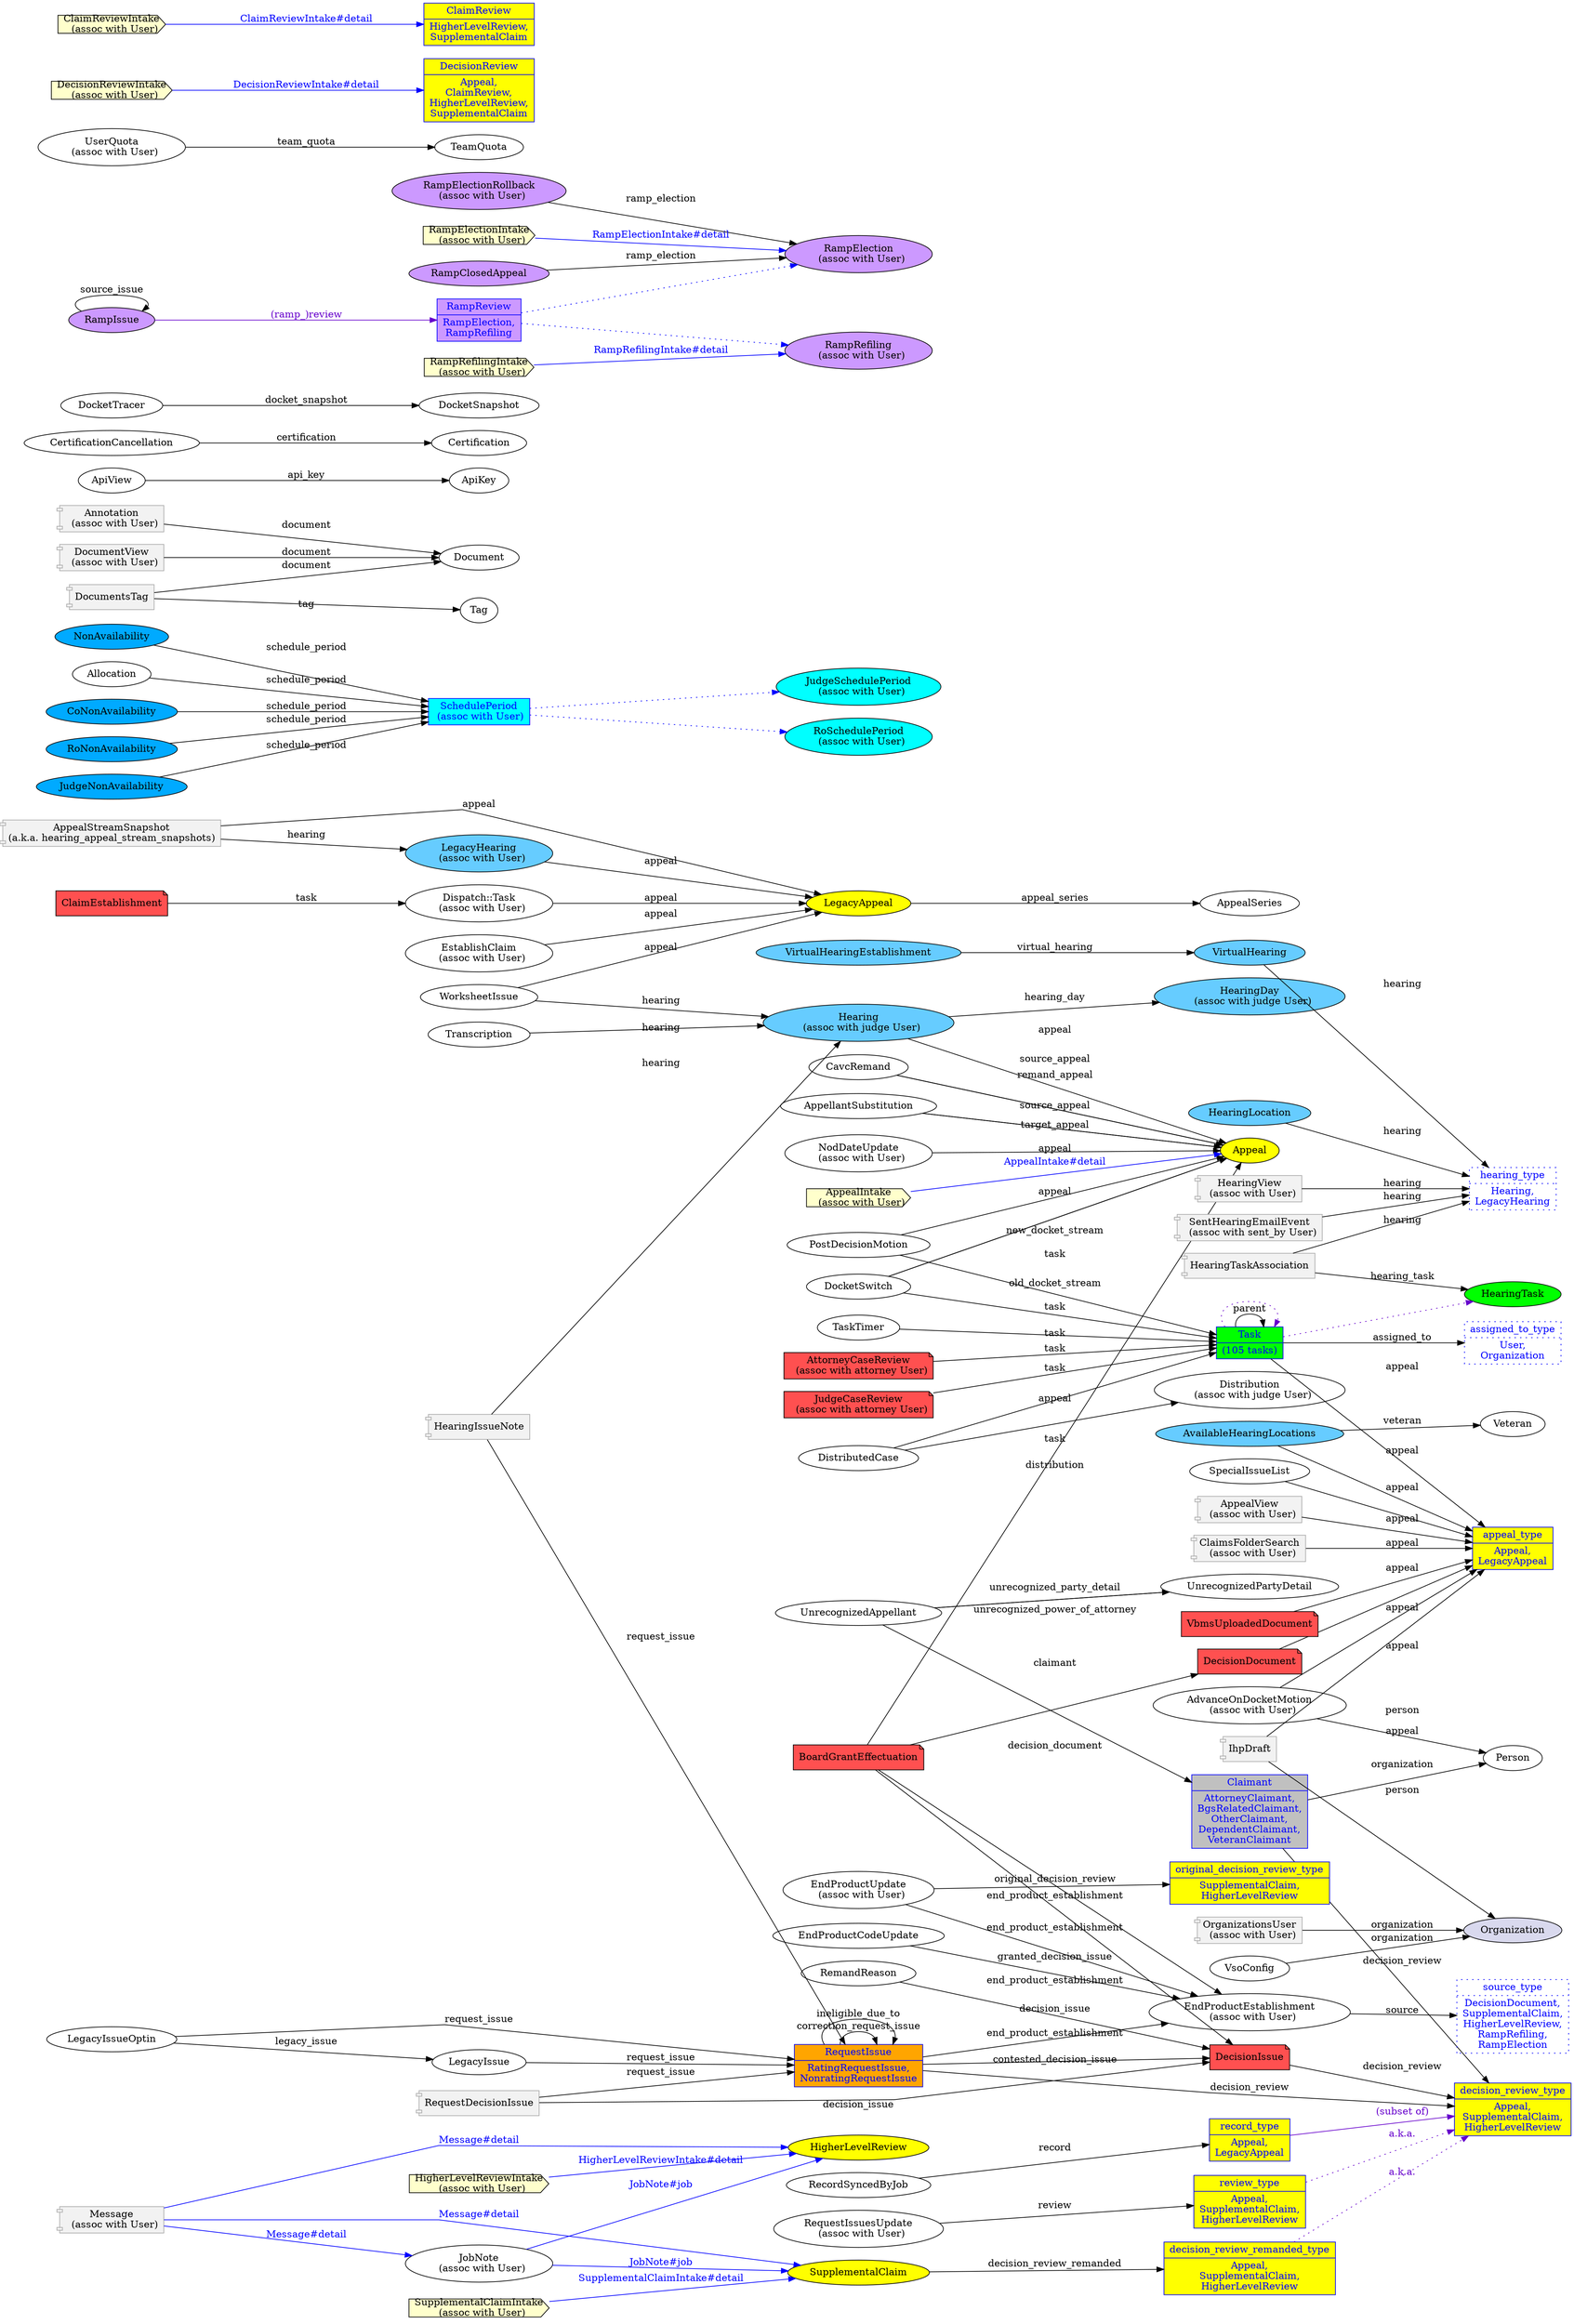 digraph belongs_to_erd {
	graph [bb="0,0,1795.7,3381",
		rankdir=LR,
		splines=line
	];
	node [label="\N"];
	AppealSeries	[
		label=AppealSeries,
		];
	LegacyAppeal	[fillcolor=yellow,
		label=LegacyAppeal,
		style=filled,
		];
	LegacyAppeal -> AppealSeries	[label=appeal_series,
		];
	HearingTask	[fillcolor=green,
		label=HearingTask,
		style=filled,
		];
	HearingTaskAssociation	[color="#aaaaaa",
		fillcolor="#f2f2f2",
		label=HearingTaskAssociation,
		shape=component,
		style=filled,
		];
	HearingTaskAssociation -> HearingTask	[label=hearing_task,
		];
	hearing_type	[color=blue,
		fontcolor=blue,
		label="hearing_type|Hearing,\nLegacyHearing",
		shape=record,
		style=dotted,
		];
	HearingTaskAssociation -> hearing_type	[label=hearing,
		];
	SchedulePeriod	[color=blue,
		fillcolor=cyan,
		fontcolor=blue,
		label="SchedulePeriod\n  (assoc with User)",
		shape=record,
		style=filled,
		];
	JudgeSchedulePeriod	[fillcolor=cyan,
		label="JudgeSchedulePeriod\n  (assoc with User)",
		style=filled,
		];
	SchedulePeriod -> JudgeSchedulePeriod	[color=blue,
		style=dotted];
	RoSchedulePeriod	[fillcolor=cyan,
		label="RoSchedulePeriod\n  (assoc with User)",
		style=filled,
		];
	SchedulePeriod -> RoSchedulePeriod	[color=blue,
		style=dotted];
	NonAvailability	[fillcolor="#00aaff",
		label=NonAvailability,
		style=filled,
		];
	NonAvailability -> SchedulePeriod	[label=schedule_period,
		];
	DecisionIssue	[fillcolor="#ff5050",
		label=DecisionIssue,
		shape=note,
		style=filled,
		];
	decision_review_type	[color=blue,
		fillcolor=yellow,
		fontcolor=blue,
		label="decision_review_type|Appeal,\nSupplementalClaim,\nHigherLevelReview",
		shape=record,
		style=filled,
		];
	DecisionIssue -> decision_review_type	[label=decision_review,
		];
	RemandReason	[
		label=RemandReason,
		];
	RemandReason -> DecisionIssue	[label=decision_issue,
		];
	Task	[color=blue,
		fillcolor=green,
		fontcolor=blue,
		label="Task|(105 tasks)",
		shape=record,
		style=filled,
		];
	Task -> HearingTask	[color="#6600cc",
		fontcolor="#6600cc",
		style=dotted];
	Task -> Task	[label=parent,
		];
	Task -> Task	[color="#6600cc",
		fontcolor="#6600cc",
		style=dotted];
	assigned_to_type	[color=blue,
		fontcolor=blue,
		label="assigned_to_type|User,\nOrganization",
		shape=record,
		style=dotted,
		];
	Task -> assigned_to_type	[label=assigned_to,
		];
	appeal_type	[color=blue,
		fillcolor=yellow,
		fontcolor=blue,
		label="appeal_type|Appeal,\nLegacyAppeal",
		shape=record,
		style=filled,
		];
	Task -> appeal_type	[label=appeal,
		];
	HearingDay	[fillcolor="#66ccff",
		label="HearingDay\n  (assoc with judge User)",
		style=filled,
		];
	"Dispatch::Task"	[
		label="Dispatch::Task\n  (assoc with User)",
		];
	"Dispatch::Task" -> LegacyAppeal	[label=appeal,
		];
	Person	[
		label=Person,
		];
	AdvanceOnDocketMotion	[
		label="AdvanceOnDocketMotion\n  (assoc with User)",
		];
	AdvanceOnDocketMotion -> appeal_type	[label=appeal,
		];
	AdvanceOnDocketMotion -> Person	[label=person,
		];
	Document	[
		label=Document,
		];
	Annotation	[color="#aaaaaa",
		fillcolor="#f2f2f2",
		label="Annotation\n  (assoc with User)",
		shape=component,
		style=filled,
		];
	Annotation -> Document	[label=document,
		];
	ApiKey	[
		label=ApiKey,
		];
	ApiView	[
		label=ApiView,
		];
	ApiView -> ApiKey	[label=api_key,
		];
	LegacyHearing	[fillcolor="#66ccff",
		label="LegacyHearing\n  (assoc with User)",
		style=filled,
		];
	LegacyHearing -> LegacyAppeal	[label=appeal,
		];
	AppealStreamSnapshot	[color="#aaaaaa",
		fillcolor="#f2f2f2",
		label="AppealStreamSnapshot\n(a.k.a. hearing_appeal_stream_snapshots)",
		shape=component,
		style=filled,
		];
	AppealStreamSnapshot -> LegacyAppeal	[label=appeal,
		];
	AppealStreamSnapshot -> LegacyHearing	[label=hearing,
		];
	AppealView	[color="#aaaaaa",
		fillcolor="#f2f2f2",
		label="AppealView\n  (assoc with User)",
		shape=component,
		style=filled,
		];
	AppealView -> appeal_type	[label=appeal,
		];
	Appeal	[fillcolor=yellow,
		label=Appeal,
		style=filled,
		];
	AppellantSubstitution	[
		label=AppellantSubstitution,
		];
	AppellantSubstitution -> Appeal	[label=source_appeal,
		];
	AppellantSubstitution -> Appeal	[label=target_appeal,
		];
	AttorneyCaseReview	[fillcolor="#ff5050",
		label="AttorneyCaseReview\n  (assoc with attorney User)",
		shape=note,
		style=filled,
		];
	AttorneyCaseReview -> Task	[label=task,
		];
	Claimant	[color=blue,
		fillcolor=gray,
		fontcolor=blue,
		label="Claimant|AttorneyClaimant,\nBgsRelatedClaimant,\nOtherClaimant,\nDependentClaimant,\nVeteranClaimant",
		shape=record,
		style=filled,
		];
	Claimant -> Person	[label=person,
		];
	Claimant -> decision_review_type	[label=decision_review,
		];
	BoardGrantEffectuation	[fillcolor="#ff5050",
		label=BoardGrantEffectuation,
		shape=note,
		style=filled,
		];
	BoardGrantEffectuation -> DecisionIssue	[label=granted_decision_issue,
		];
	BoardGrantEffectuation -> Appeal	[label=appeal,
		];
	DecisionDocument	[fillcolor="#ff5050",
		label=DecisionDocument,
		shape=note,
		style=filled,
		];
	BoardGrantEffectuation -> DecisionDocument	[label=decision_document,
		];
	EndProductEstablishment	[
		label="EndProductEstablishment\n  (assoc with User)",
		];
	BoardGrantEffectuation -> EndProductEstablishment	[label=end_product_establishment,
		];
	DecisionDocument -> appeal_type	[label=appeal,
		];
	source_type	[color=blue,
		fontcolor=blue,
		label="source_type|DecisionDocument,\nSupplementalClaim,\nHigherLevelReview,\nRampRefiling,\nRampElection",
		shape=record,
		style=dotted,
		];
	EndProductEstablishment -> source_type	[label=source,
		];
	CavcRemand	[
		label=CavcRemand,
		];
	CavcRemand -> Appeal	[label=source_appeal,
		];
	CavcRemand -> Appeal	[label=remand_appeal,
		];
	Certification	[
		label=Certification,
		];
	CertificationCancellation	[
		label=CertificationCancellation,
		];
	CertificationCancellation -> Certification	[label=certification,
		];
	ClaimEstablishment	[fillcolor="#ff5050",
		label=ClaimEstablishment,
		shape=note,
		style=filled,
		];
	ClaimEstablishment -> "Dispatch::Task"	[label=task,
		];
	ClaimsFolderSearch	[color="#aaaaaa",
		fillcolor="#f2f2f2",
		label="ClaimsFolderSearch\n  (assoc with User)",
		shape=component,
		style=filled,
		];
	ClaimsFolderSearch -> appeal_type	[label=appeal,
		];
	Distribution	[
		label="Distribution\n  (assoc with judge User)",
		];
	DistributedCase	[
		label=DistributedCase,
		];
	DistributedCase -> Task	[label=task,
		];
	DistributedCase -> Distribution	[label=distribution,
		];
	DocketSwitch	[
		label=DocketSwitch,
		];
	DocketSwitch -> Task	[label=task,
		];
	DocketSwitch -> Appeal	[label=old_docket_stream,
		];
	DocketSwitch -> Appeal	[label=new_docket_stream,
		];
	DocketSnapshot	[
		label=DocketSnapshot,
		];
	DocketTracer	[
		label=DocketTracer,
		];
	DocketTracer -> DocketSnapshot	[label=docket_snapshot,
		];
	DocumentView	[color="#aaaaaa",
		fillcolor="#f2f2f2",
		label="DocumentView\n  (assoc with User)",
		shape=component,
		style=filled,
		];
	DocumentView -> Document	[label=document,
		];
	DocumentsTag	[color="#aaaaaa",
		fillcolor="#f2f2f2",
		label=DocumentsTag,
		shape=component,
		style=filled,
		];
	DocumentsTag -> Document	[label=document,
		];
	Tag	[
		label=Tag,
		];
	DocumentsTag -> Tag	[label=tag,
		];
	EndProductCodeUpdate	[
		label=EndProductCodeUpdate,
		];
	EndProductCodeUpdate -> EndProductEstablishment	[label=end_product_establishment,
		];
	EndProductUpdate	[
		label="EndProductUpdate\n  (assoc with User)",
		];
	EndProductUpdate -> EndProductEstablishment	[label=end_product_establishment,
		];
	original_decision_review_type	[color=blue,
		fillcolor=yellow,
		fontcolor=blue,
		label="original_decision_review_type|SupplementalClaim,\nHigherLevelReview",
		shape=record,
		style=filled,
		];
	EndProductUpdate -> original_decision_review_type	[label=original_decision_review,
		];
	Hearing	[fillcolor="#66ccff",
		label="Hearing\n  (assoc with judge User)",
		style=filled,
		];
	Hearing -> HearingDay	[label=hearing_day,
		];
	Hearing -> Appeal	[label=appeal,
		];
	RequestIssue	[color=blue,
		fillcolor=orange,
		fontcolor=blue,
		label="RequestIssue|RatingRequestIssue,\nNonratingRequestIssue",
		shape=record,
		style=filled,
		];
	RequestIssue -> DecisionIssue	[label=contested_decision_issue,
		];
	RequestIssue -> decision_review_type	[label=decision_review,
		];
	RequestIssue -> EndProductEstablishment	[label=end_product_establishment,
		];
	RequestIssue -> RequestIssue	[label=correction_request_issue,
		];
	RequestIssue -> RequestIssue	[label=ineligible_due_to,
		];
	HearingIssueNote	[color="#aaaaaa",
		fillcolor="#f2f2f2",
		label=HearingIssueNote,
		shape=component,
		style=filled,
		];
	HearingIssueNote -> Hearing	[label=hearing,
		];
	HearingIssueNote -> RequestIssue	[label=request_issue,
		];
	HearingLocation	[fillcolor="#66ccff",
		label=HearingLocation,
		style=filled,
		];
	HearingLocation -> hearing_type	[label=hearing,
		];
	HearingView	[color="#aaaaaa",
		fillcolor="#f2f2f2",
		label="HearingView\n  (assoc with User)",
		shape=component,
		style=filled,
		];
	HearingView -> hearing_type	[label=hearing,
		];
	Allocation	[
		label=Allocation,
		];
	Allocation -> SchedulePeriod	[label=schedule_period,
		];
	Veteran	[
		label=Veteran,
		];
	AvailableHearingLocations	[fillcolor="#66ccff",
		label=AvailableHearingLocations,
		style=filled,
		];
	AvailableHearingLocations -> appeal_type	[label=appeal,
		];
	AvailableHearingLocations -> Veteran	[label=veteran,
		];
	SentHearingEmailEvent	[color="#aaaaaa",
		fillcolor="#f2f2f2",
		label="SentHearingEmailEvent\n  (assoc with sent_by User)",
		shape=component,
		style=filled,
		];
	SentHearingEmailEvent -> hearing_type	[label=hearing,
		];
	Transcription	[
		label=Transcription,
		];
	Transcription -> Hearing	[label=hearing,
		];
	VirtualHearing	[fillcolor="#66ccff",
		label=VirtualHearing,
		style=filled,
		];
	VirtualHearing -> hearing_type	[label=hearing,
		];
	VirtualHearingEstablishment	[fillcolor="#66ccff",
		label=VirtualHearingEstablishment,
		style=filled,
		];
	VirtualHearingEstablishment -> VirtualHearing	[label=virtual_hearing,
		];
	IhpDraft	[color="#aaaaaa",
		fillcolor="#f2f2f2",
		label=IhpDraft,
		shape=component,
		style=filled,
		];
	IhpDraft -> appeal_type	[label=appeal,
		];
	Organization	[fillcolor="#d9d9ee",
		label=Organization,
		style=filled,
		];
	IhpDraft -> Organization	[label=organization,
		];
	JobNote	[
		label="JobNote\n  (assoc with User)",
		];
	SupplementalClaim	[fillcolor=yellow,
		label=SupplementalClaim,
		style=filled,
		];
	JobNote -> SupplementalClaim	[color=blue,
		fontcolor=blue,
		label="JobNote#job",
		];
	HigherLevelReview	[fillcolor=yellow,
		label=HigherLevelReview,
		style=filled,
		];
	JobNote -> HigherLevelReview	[color=blue,
		fontcolor=blue,
		label="JobNote#job",
		];
	JudgeCaseReview	[fillcolor="#ff5050",
		label="JudgeCaseReview\n  (assoc with attorney User)",
		shape=note,
		style=filled,
		];
	JudgeCaseReview -> Task	[label=task,
		];
	LegacyIssue	[
		label=LegacyIssue,
		];
	LegacyIssue -> RequestIssue	[label=request_issue,
		];
	LegacyIssueOptin	[
		label=LegacyIssueOptin,
		];
	LegacyIssueOptin -> RequestIssue	[label=request_issue,
		];
	LegacyIssueOptin -> LegacyIssue	[label=legacy_issue,
		];
	Message	[color="#aaaaaa",
		fillcolor="#f2f2f2",
		label="Message\n  (assoc with User)",
		shape=component,
		style=filled,
		];
	Message -> JobNote	[color=blue,
		fontcolor=blue,
		label="Message#detail",
		];
	Message -> SupplementalClaim	[color=blue,
		fontcolor=blue,
		label="Message#detail",
		];
	Message -> HigherLevelReview	[color=blue,
		fontcolor=blue,
		label="Message#detail",
		];
	NodDateUpdate	[
		label="NodDateUpdate\n  (assoc with User)",
		];
	NodDateUpdate -> Appeal	[label=appeal,
		];
	OrganizationsUser	[color="#aaaaaa",
		fillcolor="#f2f2f2",
		label="OrganizationsUser\n  (assoc with User)",
		shape=component,
		style=filled,
		];
	OrganizationsUser -> Organization	[label=organization,
		];
	PostDecisionMotion	[
		label=PostDecisionMotion,
		];
	PostDecisionMotion -> Task	[label=task,
		];
	PostDecisionMotion -> Appeal	[label=appeal,
		];
	RampElection	[fillcolor="#cc99ff",
		label="RampElection\n  (assoc with User)",
		style=filled,
		];
	RampClosedAppeal	[fillcolor="#cc99ff",
		label=RampClosedAppeal,
		style=filled,
		];
	RampClosedAppeal -> RampElection	[label=ramp_election,
		];
	RampReview	[color=blue,
		fillcolor="#cc99ff",
		fontcolor=blue,
		label="RampReview|RampElection,\nRampRefiling",
		shape=record,
		style=filled,
		];
	RampReview -> RampElection	[color=blue,
		style=dotted];
	RampRefiling	[fillcolor="#cc99ff",
		label="RampRefiling\n  (assoc with User)",
		style=filled,
		];
	RampReview -> RampRefiling	[color=blue,
		style=dotted];
	RampElectionRollback	[fillcolor="#cc99ff",
		label="RampElectionRollback\n  (assoc with User)",
		style=filled,
		];
	RampElectionRollback -> RampElection	[label=ramp_election,
		];
	RampIssue	[fillcolor="#cc99ff",
		label=RampIssue,
		style=filled,
		];
	RampIssue -> RampReview	[color="#6600cc",
		fontcolor="#6600cc",
		label="(ramp_)review",
		];
	RampIssue -> RampIssue	[label=source_issue,
		];
	record_type	[color=blue,
		fillcolor=yellow,
		fontcolor=blue,
		label="record_type|Appeal,\nLegacyAppeal",
		shape=record,
		style=filled,
		];
	record_type -> decision_review_type	[color="#6600cc",
		fontcolor="#6600cc",
		label="(subset of)",
		];
	RecordSyncedByJob	[
		label=RecordSyncedByJob,
		];
	RecordSyncedByJob -> record_type	[label=record,
		];
	RequestDecisionIssue	[color="#aaaaaa",
		fillcolor="#f2f2f2",
		label=RequestDecisionIssue,
		shape=component,
		style=filled,
		];
	RequestDecisionIssue -> DecisionIssue	[label=decision_issue,
		];
	RequestDecisionIssue -> RequestIssue	[label=request_issue,
		];
	RequestIssuesUpdate	[
		label="RequestIssuesUpdate\n  (assoc with User)",
		];
	review_type	[color=blue,
		fillcolor=yellow,
		fontcolor=blue,
		label="review_type|Appeal,\nSupplementalClaim,\nHigherLevelReview",
		shape=record,
		style=filled,
		];
	RequestIssuesUpdate -> review_type	[label=review,
		];
	review_type -> decision_review_type	[color="#6600cc",
		fontcolor="#6600cc",
		label="a.k.a.",
		style=dotted];
	SpecialIssueList	[
		label=SpecialIssueList,
		];
	SpecialIssueList -> appeal_type	[label=appeal,
		];
	TaskTimer	[
		label=TaskTimer,
		];
	TaskTimer -> Task	[label=task,
		];
	UnrecognizedAppellant	[
		label=UnrecognizedAppellant,
		];
	UnrecognizedAppellant -> Claimant	[label=claimant,
		];
	UnrecognizedPartyDetail	[
		label=UnrecognizedPartyDetail,
		];
	UnrecognizedAppellant -> UnrecognizedPartyDetail	[label=unrecognized_party_detail,
		];
	UnrecognizedAppellant -> UnrecognizedPartyDetail	[label=unrecognized_power_of_attorney,
		];
	UserQuota	[
		label="UserQuota\n  (assoc with User)",
		];
	TeamQuota	[
		label=TeamQuota,
		];
	UserQuota -> TeamQuota	[label=team_quota,
		];
	VbmsUploadedDocument	[fillcolor="#ff5050",
		label=VbmsUploadedDocument,
		shape=note,
		style=filled,
		];
	VbmsUploadedDocument -> appeal_type	[label=appeal,
		];
	VsoConfig	[
		label=VsoConfig,
		];
	VsoConfig -> Organization	[label=organization,
		];
	WorksheetIssue	[
		label=WorksheetIssue,
		];
	WorksheetIssue -> LegacyAppeal	[label=appeal,
		];
	WorksheetIssue -> Hearing	[label=hearing,
		];
	CoNonAvailability	[fillcolor="#00aaff",
		label=CoNonAvailability,
		style=filled,
		];
	CoNonAvailability -> SchedulePeriod	[label=schedule_period,
		];
	RoNonAvailability	[fillcolor="#00aaff",
		label=RoNonAvailability,
		style=filled,
		];
	RoNonAvailability -> SchedulePeriod	[label=schedule_period,
		];
	JudgeNonAvailability	[fillcolor="#00aaff",
		label=JudgeNonAvailability,
		style=filled,
		];
	JudgeNonAvailability -> SchedulePeriod	[label=schedule_period,
		];
	EstablishClaim	[
		label="EstablishClaim\n  (assoc with User)",
		];
	EstablishClaim -> LegacyAppeal	[label=appeal,
		];
	DecisionReviewIntake	[fillcolor="#ffffcc",
		label="DecisionReviewIntake\n  (assoc with User)",
		shape=cds,
		style=filled,
		];
	DecisionReview	[color=blue,
		fillcolor=yellow,
		fontcolor=blue,
		label="DecisionReview|Appeal,\nClaimReview,\nHigherLevelReview,\nSupplementalClaim",
		shape=record,
		style=filled,
		];
	DecisionReviewIntake -> DecisionReview	[color=blue,
		fontcolor=blue,
		label="DecisionReviewIntake#detail",
		];
	RampElectionIntake	[fillcolor="#ffffcc",
		label="RampElectionIntake\n  (assoc with User)",
		shape=cds,
		style=filled,
		];
	RampElectionIntake -> RampElection	[color=blue,
		fontcolor=blue,
		label="RampElectionIntake#detail",
		];
	RampRefilingIntake	[fillcolor="#ffffcc",
		label="RampRefilingIntake\n  (assoc with User)",
		shape=cds,
		style=filled,
		];
	RampRefilingIntake -> RampRefiling	[color=blue,
		fontcolor=blue,
		label="RampRefilingIntake#detail",
		];
	AppealIntake	[fillcolor="#ffffcc",
		label="AppealIntake\n  (assoc with User)",
		shape=cds,
		style=filled,
		];
	AppealIntake -> Appeal	[color=blue,
		fontcolor=blue,
		label="AppealIntake#detail",
		];
	ClaimReviewIntake	[fillcolor="#ffffcc",
		label="ClaimReviewIntake\n  (assoc with User)",
		shape=cds,
		style=filled,
		];
	ClaimReview	[color=blue,
		fillcolor=yellow,
		fontcolor=blue,
		label="ClaimReview|HigherLevelReview,\nSupplementalClaim",
		shape=record,
		style=filled,
		];
	ClaimReviewIntake -> ClaimReview	[color=blue,
		fontcolor=blue,
		label="ClaimReviewIntake#detail",
		];
	HigherLevelReviewIntake	[fillcolor="#ffffcc",
		label="HigherLevelReviewIntake\n  (assoc with User)",
		shape=cds,
		style=filled,
		];
	HigherLevelReviewIntake -> HigherLevelReview	[color=blue,
		fontcolor=blue,
		label="HigherLevelReviewIntake#detail",
		];
	SupplementalClaimIntake	[fillcolor="#ffffcc",
		label="SupplementalClaimIntake\n  (assoc with User)",
		shape=cds,
		style=filled,
		];
	SupplementalClaimIntake -> SupplementalClaim	[color=blue,
		fontcolor=blue,
		label="SupplementalClaimIntake#detail",
		];
	decision_review_remanded_type	[color=blue,
		fillcolor=yellow,
		fontcolor=blue,
		label="decision_review_remanded_type|Appeal,\nSupplementalClaim,\nHigherLevelReview",
		shape=record,
		style=filled,
		];
	decision_review_remanded_type -> decision_review_type	[color="#6600cc",
		fontcolor="#6600cc",
		label="a.k.a.",
		style=dotted];
	SupplementalClaim -> decision_review_remanded_type	[label=decision_review_remanded,
		];
}
